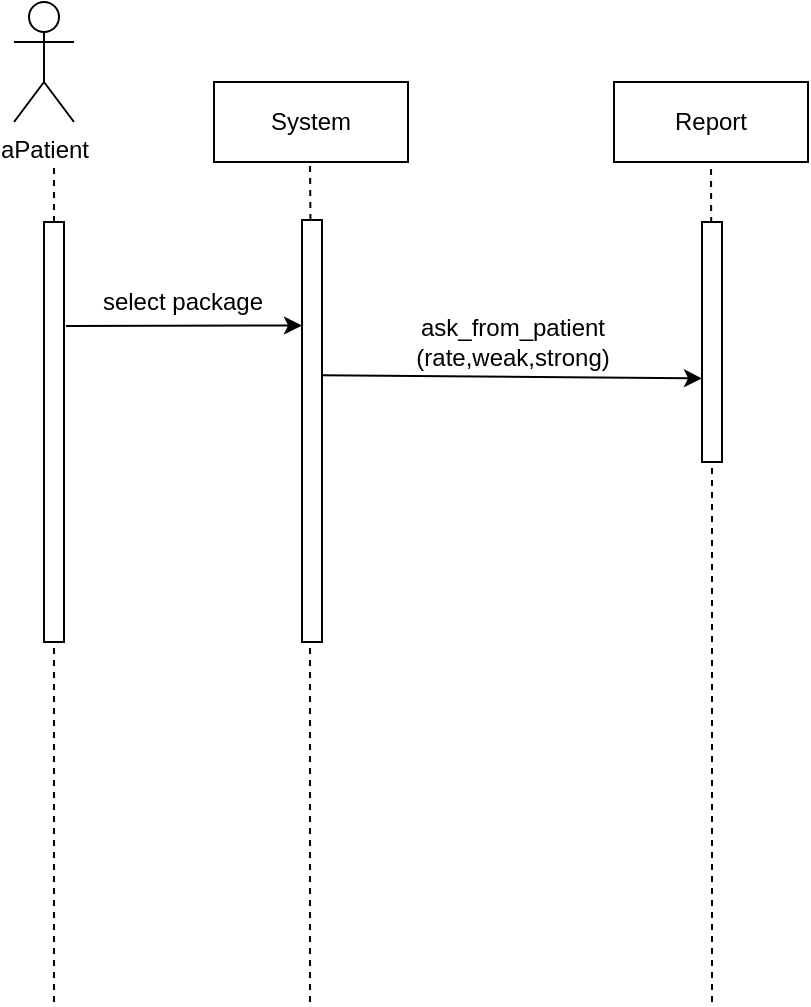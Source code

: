 <mxfile version="12.4.3" type="device" pages="1"><diagram id="xvn8Zg5-HH_V470iPAG0" name="Page-1"><mxGraphModel dx="1024" dy="555" grid="1" gridSize="10" guides="1" tooltips="1" connect="1" arrows="1" fold="1" page="1" pageScale="1" pageWidth="1100" pageHeight="850" math="0" shadow="0"><root><mxCell id="0"/><mxCell id="1" parent="0"/><mxCell id="DO5fTWfqqowEonxLXVCY-1" value="aPatient" style="shape=umlActor;verticalLabelPosition=bottom;labelBackgroundColor=#ffffff;verticalAlign=top;html=1;outlineConnect=0;" parent="1" vertex="1"><mxGeometry x="50" y="40" width="30" height="60" as="geometry"/></mxCell><mxCell id="DO5fTWfqqowEonxLXVCY-2" value="" style="endArrow=none;dashed=1;html=1;" parent="1" source="DO5fTWfqqowEonxLXVCY-3" edge="1"><mxGeometry width="50" height="50" relative="1" as="geometry"><mxPoint x="70" y="490" as="sourcePoint"/><mxPoint x="70" y="120" as="targetPoint"/></mxGeometry></mxCell><mxCell id="DO5fTWfqqowEonxLXVCY-3" value="" style="rounded=0;whiteSpace=wrap;html=1;" parent="1" vertex="1"><mxGeometry x="65" y="150" width="10" height="210" as="geometry"/></mxCell><mxCell id="DO5fTWfqqowEonxLXVCY-4" value="" style="endArrow=none;dashed=1;html=1;" parent="1" target="DO5fTWfqqowEonxLXVCY-3" edge="1"><mxGeometry width="50" height="50" relative="1" as="geometry"><mxPoint x="70" y="540" as="sourcePoint"/><mxPoint x="70" y="120" as="targetPoint"/></mxGeometry></mxCell><mxCell id="DO5fTWfqqowEonxLXVCY-5" value="" style="endArrow=none;dashed=1;html=1;" parent="1" source="DO5fTWfqqowEonxLXVCY-6" edge="1"><mxGeometry width="50" height="50" relative="1" as="geometry"><mxPoint x="198" y="488.5" as="sourcePoint"/><mxPoint x="198" y="118.5" as="targetPoint"/></mxGeometry></mxCell><mxCell id="DO5fTWfqqowEonxLXVCY-6" value="" style="rounded=0;whiteSpace=wrap;html=1;" parent="1" vertex="1"><mxGeometry x="194" y="149" width="10" height="211" as="geometry"/></mxCell><mxCell id="DO5fTWfqqowEonxLXVCY-7" value="System" style="rounded=0;whiteSpace=wrap;html=1;" parent="1" vertex="1"><mxGeometry x="150" y="80" width="97" height="40" as="geometry"/></mxCell><mxCell id="DO5fTWfqqowEonxLXVCY-8" value="" style="endArrow=classic;html=1;entryX=0;entryY=0.25;entryDx=0;entryDy=0;" parent="1" target="DO5fTWfqqowEonxLXVCY-6" edge="1"><mxGeometry width="50" height="50" relative="1" as="geometry"><mxPoint x="76" y="202" as="sourcePoint"/><mxPoint x="190" y="202" as="targetPoint"/></mxGeometry></mxCell><mxCell id="DO5fTWfqqowEonxLXVCY-9" value="select package" style="text;html=1;align=center;verticalAlign=middle;resizable=0;points=[];;autosize=1;" parent="1" vertex="1"><mxGeometry x="84" y="180" width="100" height="20" as="geometry"/></mxCell><mxCell id="DO5fTWfqqowEonxLXVCY-10" value="Report" style="rounded=0;whiteSpace=wrap;html=1;" parent="1" vertex="1"><mxGeometry x="350" y="80" width="97" height="40" as="geometry"/></mxCell><mxCell id="DO5fTWfqqowEonxLXVCY-11" value="" style="rounded=0;whiteSpace=wrap;html=1;" parent="1" vertex="1"><mxGeometry x="394" y="150" width="10" height="120" as="geometry"/></mxCell><mxCell id="DO5fTWfqqowEonxLXVCY-12" value="" style="endArrow=none;dashed=1;html=1;" parent="1" target="DO5fTWfqqowEonxLXVCY-11" edge="1"><mxGeometry width="50" height="50" relative="1" as="geometry"><mxPoint x="399" y="540" as="sourcePoint"/><mxPoint x="400" y="123.5" as="targetPoint"/></mxGeometry></mxCell><mxCell id="DO5fTWfqqowEonxLXVCY-13" value="" style="endArrow=none;dashed=1;html=1;" parent="1" edge="1"><mxGeometry width="50" height="50" relative="1" as="geometry"><mxPoint x="398.601" y="150.5" as="sourcePoint"/><mxPoint x="398.5" y="120" as="targetPoint"/></mxGeometry></mxCell><mxCell id="DO5fTWfqqowEonxLXVCY-15" value="" style="endArrow=classic;html=1;exitX=0.96;exitY=0.368;exitDx=0;exitDy=0;exitPerimeter=0;entryX=0;entryY=0.652;entryDx=0;entryDy=0;entryPerimeter=0;" parent="1" source="DO5fTWfqqowEonxLXVCY-6" target="DO5fTWfqqowEonxLXVCY-11" edge="1"><mxGeometry width="50" height="50" relative="1" as="geometry"><mxPoint x="230" y="270" as="sourcePoint"/><mxPoint x="280" y="220" as="targetPoint"/></mxGeometry></mxCell><mxCell id="DO5fTWfqqowEonxLXVCY-16" value="&lt;span style=&quot;text-align: left&quot;&gt;ask_from_patient&lt;/span&gt;&lt;br style=&quot;padding: 0px ; margin: 0px ; text-align: left&quot;&gt;(rate,weak,strong)" style="text;html=1;align=center;verticalAlign=middle;resizable=0;points=[];;autosize=1;" parent="1" vertex="1"><mxGeometry x="244" y="195" width="110" height="30" as="geometry"/></mxCell><mxCell id="DO5fTWfqqowEonxLXVCY-17" value="" style="endArrow=none;dashed=1;html=1;" parent="1" edge="1"><mxGeometry width="50" height="50" relative="1" as="geometry"><mxPoint x="198" y="540" as="sourcePoint"/><mxPoint x="198" y="360" as="targetPoint"/></mxGeometry></mxCell></root></mxGraphModel></diagram></mxfile>